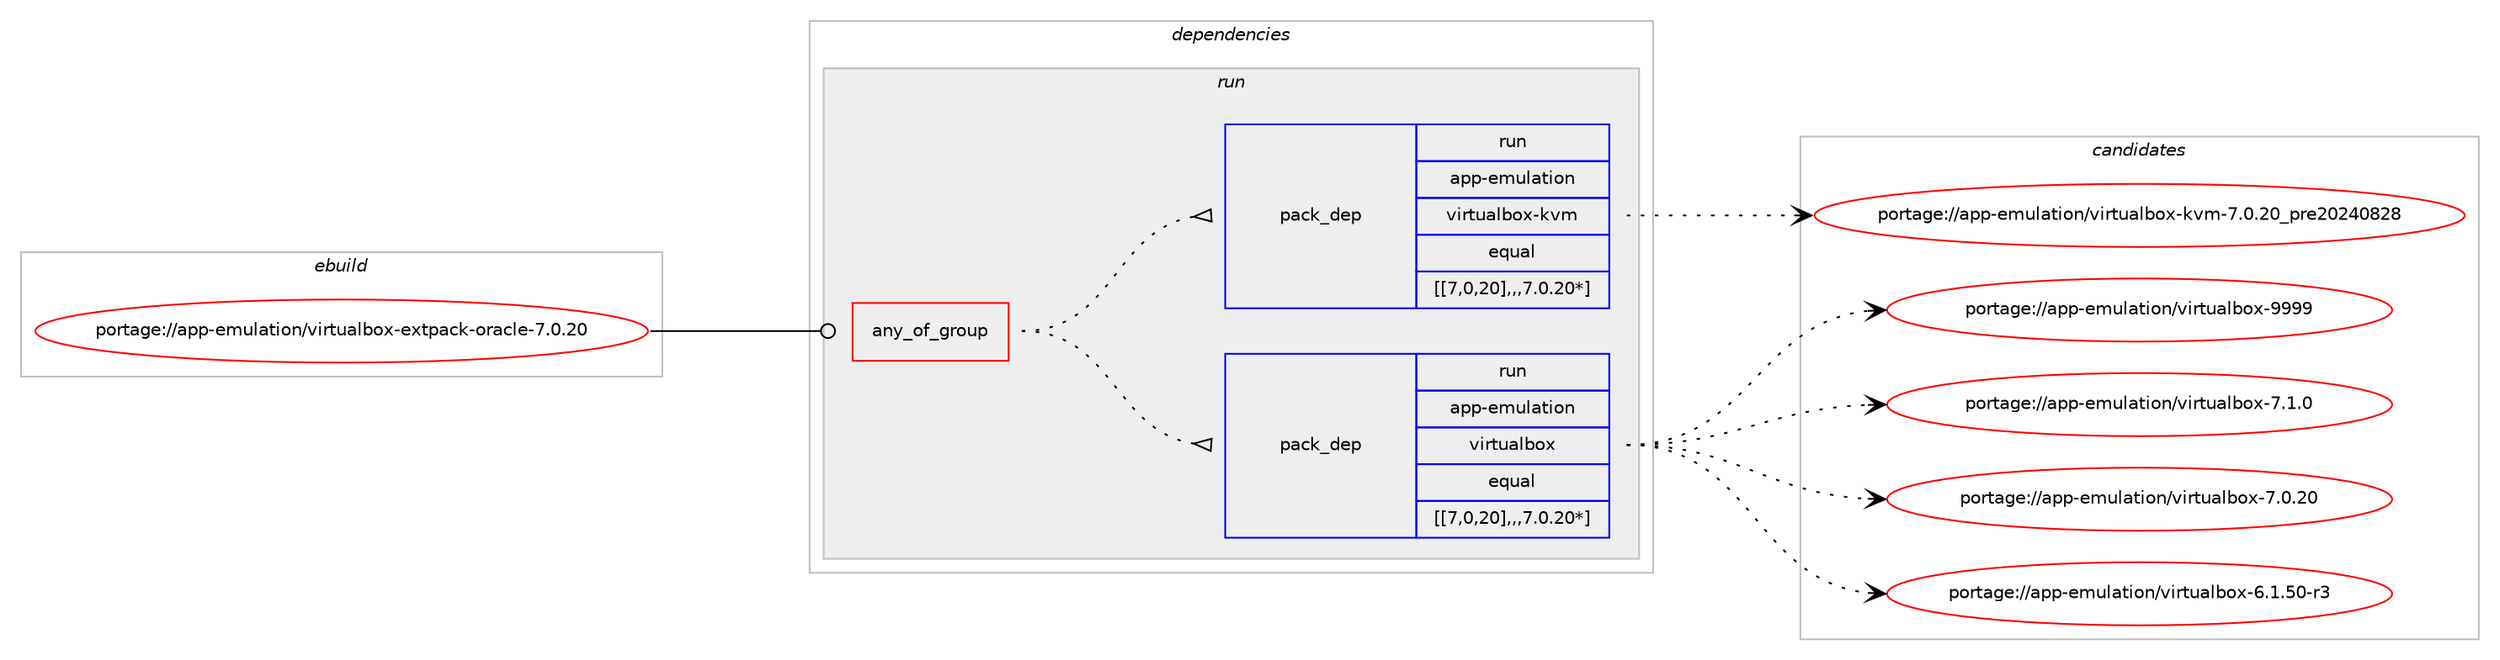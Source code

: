 digraph prolog {

# *************
# Graph options
# *************

newrank=true;
concentrate=true;
compound=true;
graph [rankdir=LR,fontname=Helvetica,fontsize=10,ranksep=1.5];#, ranksep=2.5, nodesep=0.2];
edge  [arrowhead=vee];
node  [fontname=Helvetica,fontsize=10];

# **********
# The ebuild
# **********

subgraph cluster_leftcol {
color=gray;
label=<<i>ebuild</i>>;
id [label="portage://app-emulation/virtualbox-extpack-oracle-7.0.20", color=red, width=4, href="../app-emulation/virtualbox-extpack-oracle-7.0.20.svg"];
}

# ****************
# The dependencies
# ****************

subgraph cluster_midcol {
color=gray;
label=<<i>dependencies</i>>;
subgraph cluster_compile {
fillcolor="#eeeeee";
style=filled;
label=<<i>compile</i>>;
}
subgraph cluster_compileandrun {
fillcolor="#eeeeee";
style=filled;
label=<<i>compile and run</i>>;
}
subgraph cluster_run {
fillcolor="#eeeeee";
style=filled;
label=<<i>run</i>>;
subgraph any280 {
dependency32990 [label=<<TABLE BORDER="0" CELLBORDER="1" CELLSPACING="0" CELLPADDING="4"><TR><TD CELLPADDING="10">any_of_group</TD></TR></TABLE>>, shape=none, color=red];subgraph pack23144 {
dependency32991 [label=<<TABLE BORDER="0" CELLBORDER="1" CELLSPACING="0" CELLPADDING="4" WIDTH="220"><TR><TD ROWSPAN="6" CELLPADDING="30">pack_dep</TD></TR><TR><TD WIDTH="110">run</TD></TR><TR><TD>app-emulation</TD></TR><TR><TD>virtualbox</TD></TR><TR><TD>equal</TD></TR><TR><TD>[[7,0,20],,,7.0.20*]</TD></TR></TABLE>>, shape=none, color=blue];
}
dependency32990:e -> dependency32991:w [weight=20,style="dotted",arrowhead="oinv"];
subgraph pack23145 {
dependency32992 [label=<<TABLE BORDER="0" CELLBORDER="1" CELLSPACING="0" CELLPADDING="4" WIDTH="220"><TR><TD ROWSPAN="6" CELLPADDING="30">pack_dep</TD></TR><TR><TD WIDTH="110">run</TD></TR><TR><TD>app-emulation</TD></TR><TR><TD>virtualbox-kvm</TD></TR><TR><TD>equal</TD></TR><TR><TD>[[7,0,20],,,7.0.20*]</TD></TR></TABLE>>, shape=none, color=blue];
}
dependency32990:e -> dependency32992:w [weight=20,style="dotted",arrowhead="oinv"];
}
id:e -> dependency32990:w [weight=20,style="solid",arrowhead="odot"];
}
}

# **************
# The candidates
# **************

subgraph cluster_choices {
rank=same;
color=gray;
label=<<i>candidates</i>>;

subgraph choice23144 {
color=black;
nodesep=1;
choice9711211245101109117108971161051111104711810511411611797108981111204557575757 [label="portage://app-emulation/virtualbox-9999", color=red, width=4,href="../app-emulation/virtualbox-9999.svg"];
choice971121124510110911710897116105111110471181051141161179710898111120455546494648 [label="portage://app-emulation/virtualbox-7.1.0", color=red, width=4,href="../app-emulation/virtualbox-7.1.0.svg"];
choice97112112451011091171089711610511111047118105114116117971089811112045554648465048 [label="portage://app-emulation/virtualbox-7.0.20", color=red, width=4,href="../app-emulation/virtualbox-7.0.20.svg"];
choice971121124510110911710897116105111110471181051141161179710898111120455446494653484511451 [label="portage://app-emulation/virtualbox-6.1.50-r3", color=red, width=4,href="../app-emulation/virtualbox-6.1.50-r3.svg"];
dependency32991:e -> choice9711211245101109117108971161051111104711810511411611797108981111204557575757:w [style=dotted,weight="100"];
dependency32991:e -> choice971121124510110911710897116105111110471181051141161179710898111120455546494648:w [style=dotted,weight="100"];
dependency32991:e -> choice97112112451011091171089711610511111047118105114116117971089811112045554648465048:w [style=dotted,weight="100"];
dependency32991:e -> choice971121124510110911710897116105111110471181051141161179710898111120455446494653484511451:w [style=dotted,weight="100"];
}
subgraph choice23145 {
color=black;
nodesep=1;
choice9711211245101109117108971161051111104711810511411611797108981111204510711810945554648465048951121141015048505248565056 [label="portage://app-emulation/virtualbox-kvm-7.0.20_pre20240828", color=red, width=4,href="../app-emulation/virtualbox-kvm-7.0.20_pre20240828.svg"];
dependency32992:e -> choice9711211245101109117108971161051111104711810511411611797108981111204510711810945554648465048951121141015048505248565056:w [style=dotted,weight="100"];
}
}

}
